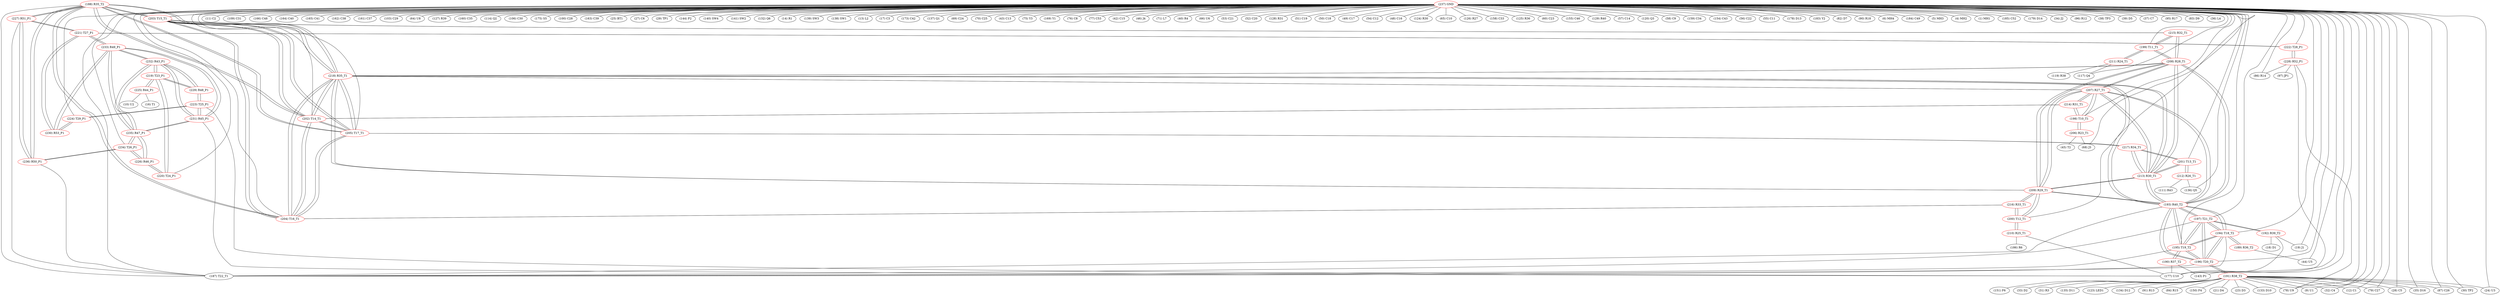 graph {
	188 [label="(188) R35_T2" color=red]
	203 [label="(203) T15_T1"]
	204 [label="(204) T16_T1"]
	202 [label="(202) T14_T1"]
	205 [label="(205) T17_T1"]
	218 [label="(218) R35_T1"]
	227 [label="(227) R51_P1"]
	236 [label="(236) R50_P1"]
	187 [label="(187) T22_T1"]
	189 [label="(189) R36_T2" color=red]
	44 [label="(44) U5"]
	194 [label="(194) T18_T2"]
	190 [label="(190) R37_T2" color=red]
	177 [label="(177) U10"]
	143 [label="(143) P1"]
	195 [label="(195) T19_T2"]
	191 [label="(191) R38_T2" color=red]
	9 [label="(9) U1"]
	133 [label="(133) D10"]
	151 [label="(151) F6"]
	33 [label="(33) D2"]
	32 [label="(32) C4"]
	31 [label="(31) R3"]
	135 [label="(135) D11"]
	123 [label="(123) LED1"]
	134 [label="(134) D12"]
	91 [label="(91) R13"]
	12 [label="(12) C1"]
	78 [label="(78) U9"]
	79 [label="(79) C27"]
	28 [label="(28) C5"]
	84 [label="(84) R15"]
	35 [label="(35) D16"]
	87 [label="(87) C26"]
	150 [label="(150) F4"]
	21 [label="(21) D4"]
	30 [label="(30) TP2"]
	24 [label="(24) U3"]
	23 [label="(23) D3"]
	196 [label="(196) T20_T2"]
	192 [label="(192) R39_T2" color=red]
	18 [label="(18) D1"]
	19 [label="(19) J1"]
	177 [label="(177) U10"]
	197 [label="(197) T21_T2"]
	193 [label="(193) R40_T2" color=red]
	195 [label="(195) T19_T2"]
	196 [label="(196) T20_T2"]
	197 [label="(197) T21_T2"]
	187 [label="(187) T22_T1"]
	194 [label="(194) T18_T2"]
	209 [label="(209) R29_T1"]
	208 [label="(208) R28_T1"]
	213 [label="(213) R30_T1"]
	207 [label="(207) R27_T1"]
	218 [label="(218) R35_T1"]
	194 [label="(194) T18_T2" color=red]
	195 [label="(195) T19_T2"]
	196 [label="(196) T20_T2"]
	197 [label="(197) T21_T2"]
	187 [label="(187) T22_T1"]
	193 [label="(193) R40_T2"]
	189 [label="(189) R36_T2"]
	195 [label="(195) T19_T2" color=red]
	196 [label="(196) T20_T2"]
	197 [label="(197) T21_T2"]
	187 [label="(187) T22_T1"]
	194 [label="(194) T18_T2"]
	193 [label="(193) R40_T2"]
	190 [label="(190) R37_T2"]
	196 [label="(196) T20_T2" color=red]
	195 [label="(195) T19_T2"]
	197 [label="(197) T21_T2"]
	187 [label="(187) T22_T1"]
	194 [label="(194) T18_T2"]
	193 [label="(193) R40_T2"]
	191 [label="(191) R38_T2"]
	197 [label="(197) T21_T2" color=red]
	195 [label="(195) T19_T2"]
	196 [label="(196) T20_T2"]
	187 [label="(187) T22_T1"]
	194 [label="(194) T18_T2"]
	193 [label="(193) R40_T2"]
	192 [label="(192) R39_T2"]
	198 [label="(198) T10_T1" color=red]
	206 [label="(206) R23_T1"]
	207 [label="(207) R27_T1"]
	214 [label="(214) R31_T1"]
	199 [label="(199) T11_T1" color=red]
	211 [label="(211) R24_T1"]
	215 [label="(215) R32_T1"]
	208 [label="(208) R28_T1"]
	200 [label="(200) T12_T1" color=red]
	216 [label="(216) R33_T1"]
	209 [label="(209) R29_T1"]
	210 [label="(210) R25_T1"]
	201 [label="(201) T13_T1" color=red]
	213 [label="(213) R30_T1"]
	217 [label="(217) R34_T1"]
	212 [label="(212) R26_T1"]
	202 [label="(202) T14_T1" color=red]
	203 [label="(203) T15_T1"]
	204 [label="(204) T16_T1"]
	205 [label="(205) T17_T1"]
	188 [label="(188) R35_T2"]
	218 [label="(218) R35_T1"]
	214 [label="(214) R31_T1"]
	203 [label="(203) T15_T1" color=red]
	204 [label="(204) T16_T1"]
	202 [label="(202) T14_T1"]
	205 [label="(205) T17_T1"]
	188 [label="(188) R35_T2"]
	218 [label="(218) R35_T1"]
	215 [label="(215) R32_T1"]
	204 [label="(204) T16_T1" color=red]
	203 [label="(203) T15_T1"]
	202 [label="(202) T14_T1"]
	205 [label="(205) T17_T1"]
	188 [label="(188) R35_T2"]
	218 [label="(218) R35_T1"]
	216 [label="(216) R33_T1"]
	205 [label="(205) T17_T1" color=red]
	203 [label="(203) T15_T1"]
	204 [label="(204) T16_T1"]
	202 [label="(202) T14_T1"]
	188 [label="(188) R35_T2"]
	218 [label="(218) R35_T1"]
	217 [label="(217) R34_T1"]
	206 [label="(206) R23_T1" color=red]
	68 [label="(68) J3"]
	45 [label="(45) T2"]
	198 [label="(198) T10_T1"]
	207 [label="(207) R27_T1" color=red]
	193 [label="(193) R40_T2"]
	209 [label="(209) R29_T1"]
	208 [label="(208) R28_T1"]
	213 [label="(213) R30_T1"]
	218 [label="(218) R35_T1"]
	198 [label="(198) T10_T1"]
	214 [label="(214) R31_T1"]
	208 [label="(208) R28_T1" color=red]
	193 [label="(193) R40_T2"]
	209 [label="(209) R29_T1"]
	213 [label="(213) R30_T1"]
	207 [label="(207) R27_T1"]
	218 [label="(218) R35_T1"]
	215 [label="(215) R32_T1"]
	199 [label="(199) T11_T1"]
	209 [label="(209) R29_T1" color=red]
	193 [label="(193) R40_T2"]
	208 [label="(208) R28_T1"]
	213 [label="(213) R30_T1"]
	207 [label="(207) R27_T1"]
	218 [label="(218) R35_T1"]
	216 [label="(216) R33_T1"]
	200 [label="(200) T12_T1"]
	210 [label="(210) R25_T1" color=red]
	186 [label="(186) R6"]
	177 [label="(177) U10"]
	200 [label="(200) T12_T1"]
	211 [label="(211) R24_T1" color=red]
	117 [label="(117) Q4"]
	119 [label="(119) R38"]
	199 [label="(199) T11_T1"]
	212 [label="(212) R26_T1" color=red]
	111 [label="(111) R43"]
	136 [label="(136) Q5"]
	201 [label="(201) T13_T1"]
	213 [label="(213) R30_T1" color=red]
	193 [label="(193) R40_T2"]
	209 [label="(209) R29_T1"]
	208 [label="(208) R28_T1"]
	207 [label="(207) R27_T1"]
	218 [label="(218) R35_T1"]
	217 [label="(217) R34_T1"]
	201 [label="(201) T13_T1"]
	214 [label="(214) R31_T1" color=red]
	207 [label="(207) R27_T1"]
	198 [label="(198) T10_T1"]
	202 [label="(202) T14_T1"]
	215 [label="(215) R32_T1" color=red]
	203 [label="(203) T15_T1"]
	199 [label="(199) T11_T1"]
	208 [label="(208) R28_T1"]
	216 [label="(216) R33_T1" color=red]
	204 [label="(204) T16_T1"]
	200 [label="(200) T12_T1"]
	209 [label="(209) R29_T1"]
	217 [label="(217) R34_T1" color=red]
	205 [label="(205) T17_T1"]
	213 [label="(213) R30_T1"]
	201 [label="(201) T13_T1"]
	218 [label="(218) R35_T1" color=red]
	203 [label="(203) T15_T1"]
	204 [label="(204) T16_T1"]
	202 [label="(202) T14_T1"]
	205 [label="(205) T17_T1"]
	188 [label="(188) R35_T2"]
	193 [label="(193) R40_T2"]
	209 [label="(209) R29_T1"]
	208 [label="(208) R28_T1"]
	213 [label="(213) R30_T1"]
	207 [label="(207) R27_T1"]
	219 [label="(219) T23_P1" color=red]
	229 [label="(229) R48_P1"]
	232 [label="(232) R43_P1"]
	220 [label="(220) T24_P1"]
	225 [label="(225) R44_P1"]
	220 [label="(220) T24_P1" color=red]
	226 [label="(226) R46_P1"]
	219 [label="(219) T23_P1"]
	221 [label="(221) T27_P1" color=red]
	227 [label="(227) R51_P1"]
	222 [label="(222) T28_P1"]
	230 [label="(230) R53_P1"]
	233 [label="(233) R49_P1"]
	222 [label="(222) T28_P1" color=red]
	228 [label="(228) R52_P1"]
	221 [label="(221) T27_P1"]
	223 [label="(223) T25_P1" color=red]
	224 [label="(224) T29_P1"]
	229 [label="(229) R48_P1"]
	231 [label="(231) R45_P1"]
	177 [label="(177) U10"]
	224 [label="(224) T29_P1" color=red]
	223 [label="(223) T25_P1"]
	230 [label="(230) R53_P1"]
	225 [label="(225) R44_P1" color=red]
	10 [label="(10) U2"]
	16 [label="(16) T1"]
	219 [label="(219) T23_P1"]
	226 [label="(226) R46_P1" color=red]
	234 [label="(234) T26_P1"]
	235 [label="(235) R47_P1"]
	220 [label="(220) T24_P1"]
	227 [label="(227) R51_P1" color=red]
	221 [label="(221) T27_P1"]
	236 [label="(236) R50_P1"]
	187 [label="(187) T22_T1"]
	188 [label="(188) R35_T2"]
	228 [label="(228) R52_P1" color=red]
	97 [label="(97) JP1"]
	86 [label="(86) R14"]
	177 [label="(177) U10"]
	78 [label="(78) U9"]
	222 [label="(222) T28_P1"]
	229 [label="(229) R48_P1" color=red]
	223 [label="(223) T25_P1"]
	219 [label="(219) T23_P1"]
	232 [label="(232) R43_P1"]
	230 [label="(230) R53_P1" color=red]
	224 [label="(224) T29_P1"]
	221 [label="(221) T27_P1"]
	233 [label="(233) R49_P1"]
	231 [label="(231) R45_P1" color=red]
	235 [label="(235) R47_P1"]
	232 [label="(232) R43_P1"]
	233 [label="(233) R49_P1"]
	223 [label="(223) T25_P1"]
	177 [label="(177) U10"]
	232 [label="(232) R43_P1" color=red]
	229 [label="(229) R48_P1"]
	219 [label="(219) T23_P1"]
	235 [label="(235) R47_P1"]
	231 [label="(231) R45_P1"]
	233 [label="(233) R49_P1"]
	233 [label="(233) R49_P1" color=red]
	235 [label="(235) R47_P1"]
	231 [label="(231) R45_P1"]
	232 [label="(232) R43_P1"]
	221 [label="(221) T27_P1"]
	230 [label="(230) R53_P1"]
	234 [label="(234) T26_P1" color=red]
	236 [label="(236) R50_P1"]
	226 [label="(226) R46_P1"]
	235 [label="(235) R47_P1"]
	235 [label="(235) R47_P1" color=red]
	231 [label="(231) R45_P1"]
	232 [label="(232) R43_P1"]
	233 [label="(233) R49_P1"]
	234 [label="(234) T26_P1"]
	226 [label="(226) R46_P1"]
	236 [label="(236) R50_P1" color=red]
	234 [label="(234) T26_P1"]
	227 [label="(227) R51_P1"]
	187 [label="(187) T22_T1"]
	188 [label="(188) R35_T2"]
	237 [label="(237) GND" color=red]
	11 [label="(11) C2"]
	109 [label="(109) C31"]
	166 [label="(166) C48"]
	164 [label="(164) C40"]
	165 [label="(165) C41"]
	162 [label="(162) C38"]
	161 [label="(161) C37"]
	103 [label="(103) C29"]
	64 [label="(64) U8"]
	127 [label="(127) R39"]
	160 [label="(160) C35"]
	114 [label="(114) Q2"]
	106 [label="(106) C30"]
	175 [label="(175) S5"]
	100 [label="(100) C28"]
	163 [label="(163) C39"]
	25 [label="(25) BT1"]
	24 [label="(24) U3"]
	27 [label="(27) C6"]
	177 [label="(177) U10"]
	30 [label="(30) TP2"]
	28 [label="(28) C5"]
	29 [label="(29) TP1"]
	144 [label="(144) P2"]
	140 [label="(140) SW4"]
	141 [label="(141) SW2"]
	132 [label="(132) Q6"]
	9 [label="(9) U1"]
	14 [label="(14) R1"]
	139 [label="(139) SW3"]
	138 [label="(138) SW1"]
	13 [label="(13) L2"]
	12 [label="(12) C1"]
	17 [label="(17) C3"]
	173 [label="(173) C42"]
	136 [label="(136) Q5"]
	137 [label="(137) Q1"]
	19 [label="(19) J1"]
	69 [label="(69) C24"]
	70 [label="(70) C25"]
	44 [label="(44) U5"]
	43 [label="(43) C13"]
	75 [label="(75) Y3"]
	68 [label="(68) J3"]
	169 [label="(169) Y1"]
	76 [label="(76) C8"]
	77 [label="(77) C53"]
	42 [label="(42) C15"]
	46 [label="(46) J4"]
	71 [label="(71) L7"]
	40 [label="(40) R4"]
	66 [label="(66) U6"]
	53 [label="(53) C21"]
	52 [label="(52) C20"]
	128 [label="(128) R31"]
	51 [label="(51) C19"]
	50 [label="(50) C18"]
	49 [label="(49) C17"]
	54 [label="(54) C12"]
	48 [label="(48) C16"]
	117 [label="(117) Q4"]
	124 [label="(124) R30"]
	65 [label="(65) C10"]
	126 [label="(126) R27"]
	158 [label="(158) C33"]
	125 [label="(125) R36"]
	60 [label="(60) C23"]
	155 [label="(155) C46"]
	129 [label="(129) R40"]
	57 [label="(57) C14"]
	120 [label="(120) Q3"]
	58 [label="(58) C9"]
	159 [label="(159) C34"]
	154 [label="(154) C43"]
	56 [label="(56) C22"]
	55 [label="(55) C11"]
	143 [label="(143) P1"]
	178 [label="(178) D13"]
	183 [label="(183) Y2"]
	78 [label="(78) U9"]
	79 [label="(79) C27"]
	82 [label="(82) D7"]
	86 [label="(86) R14"]
	87 [label="(87) C26"]
	90 [label="(90) R18"]
	6 [label="(6) MH4"]
	184 [label="(184) C49"]
	5 [label="(5) MH3"]
	4 [label="(4) MH2"]
	1 [label="(1) MH1"]
	185 [label="(185) C52"]
	179 [label="(179) D14"]
	35 [label="(35) D16"]
	34 [label="(34) J2"]
	96 [label="(96) R12"]
	32 [label="(32) C4"]
	38 [label="(38) TP3"]
	39 [label="(39) D5"]
	37 [label="(37) C7"]
	95 [label="(95) R17"]
	83 [label="(83) D9"]
	36 [label="(36) L4"]
	201 [label="(201) T13_T1"]
	194 [label="(194) T18_T2"]
	195 [label="(195) T19_T2"]
	200 [label="(200) T12_T1"]
	203 [label="(203) T15_T1"]
	202 [label="(202) T14_T1"]
	196 [label="(196) T20_T2"]
	197 [label="(197) T21_T2"]
	199 [label="(199) T11_T1"]
	198 [label="(198) T10_T1"]
	187 [label="(187) T22_T1"]
	204 [label="(204) T16_T1"]
	205 [label="(205) T17_T1"]
	234 [label="(234) T26_P1"]
	220 [label="(220) T24_P1"]
	224 [label="(224) T29_P1"]
	222 [label="(222) T28_P1"]
	188 -- 203
	188 -- 204
	188 -- 202
	188 -- 205
	188 -- 218
	188 -- 227
	188 -- 236
	188 -- 187
	189 -- 44
	189 -- 194
	190 -- 177
	190 -- 143
	190 -- 195
	191 -- 9
	191 -- 133
	191 -- 151
	191 -- 33
	191 -- 32
	191 -- 31
	191 -- 135
	191 -- 123
	191 -- 134
	191 -- 91
	191 -- 12
	191 -- 78
	191 -- 79
	191 -- 28
	191 -- 84
	191 -- 35
	191 -- 87
	191 -- 150
	191 -- 21
	191 -- 30
	191 -- 24
	191 -- 23
	191 -- 196
	192 -- 18
	192 -- 19
	192 -- 177
	192 -- 197
	193 -- 195
	193 -- 196
	193 -- 197
	193 -- 187
	193 -- 194
	193 -- 209
	193 -- 208
	193 -- 213
	193 -- 207
	193 -- 218
	194 -- 195
	194 -- 196
	194 -- 197
	194 -- 187
	194 -- 193
	194 -- 189
	195 -- 196
	195 -- 197
	195 -- 187
	195 -- 194
	195 -- 193
	195 -- 190
	196 -- 195
	196 -- 197
	196 -- 187
	196 -- 194
	196 -- 193
	196 -- 191
	197 -- 195
	197 -- 196
	197 -- 187
	197 -- 194
	197 -- 193
	197 -- 192
	198 -- 206
	198 -- 207
	198 -- 214
	199 -- 211
	199 -- 215
	199 -- 208
	200 -- 216
	200 -- 209
	200 -- 210
	201 -- 213
	201 -- 217
	201 -- 212
	202 -- 203
	202 -- 204
	202 -- 205
	202 -- 188
	202 -- 218
	202 -- 214
	203 -- 204
	203 -- 202
	203 -- 205
	203 -- 188
	203 -- 218
	203 -- 215
	204 -- 203
	204 -- 202
	204 -- 205
	204 -- 188
	204 -- 218
	204 -- 216
	205 -- 203
	205 -- 204
	205 -- 202
	205 -- 188
	205 -- 218
	205 -- 217
	206 -- 68
	206 -- 45
	206 -- 198
	207 -- 193
	207 -- 209
	207 -- 208
	207 -- 213
	207 -- 218
	207 -- 198
	207 -- 214
	208 -- 193
	208 -- 209
	208 -- 213
	208 -- 207
	208 -- 218
	208 -- 215
	208 -- 199
	209 -- 193
	209 -- 208
	209 -- 213
	209 -- 207
	209 -- 218
	209 -- 216
	209 -- 200
	210 -- 186
	210 -- 177
	210 -- 200
	211 -- 117
	211 -- 119
	211 -- 199
	212 -- 111
	212 -- 136
	212 -- 201
	213 -- 193
	213 -- 209
	213 -- 208
	213 -- 207
	213 -- 218
	213 -- 217
	213 -- 201
	214 -- 207
	214 -- 198
	214 -- 202
	215 -- 203
	215 -- 199
	215 -- 208
	216 -- 204
	216 -- 200
	216 -- 209
	217 -- 205
	217 -- 213
	217 -- 201
	218 -- 203
	218 -- 204
	218 -- 202
	218 -- 205
	218 -- 188
	218 -- 193
	218 -- 209
	218 -- 208
	218 -- 213
	218 -- 207
	219 -- 229
	219 -- 232
	219 -- 220
	219 -- 225
	220 -- 226
	220 -- 219
	221 -- 227
	221 -- 222
	221 -- 230
	221 -- 233
	222 -- 228
	222 -- 221
	223 -- 224
	223 -- 229
	223 -- 231
	223 -- 177
	224 -- 223
	224 -- 230
	225 -- 10
	225 -- 16
	225 -- 219
	226 -- 234
	226 -- 235
	226 -- 220
	227 -- 221
	227 -- 236
	227 -- 187
	227 -- 188
	228 -- 97
	228 -- 86
	228 -- 177
	228 -- 78
	228 -- 222
	229 -- 223
	229 -- 219
	229 -- 232
	230 -- 224
	230 -- 221
	230 -- 233
	231 -- 235
	231 -- 232
	231 -- 233
	231 -- 223
	231 -- 177
	232 -- 229
	232 -- 219
	232 -- 235
	232 -- 231
	232 -- 233
	233 -- 235
	233 -- 231
	233 -- 232
	233 -- 221
	233 -- 230
	234 -- 236
	234 -- 226
	234 -- 235
	235 -- 231
	235 -- 232
	235 -- 233
	235 -- 234
	235 -- 226
	236 -- 234
	236 -- 227
	236 -- 187
	236 -- 188
	237 -- 11
	237 -- 109
	237 -- 166
	237 -- 164
	237 -- 165
	237 -- 162
	237 -- 161
	237 -- 103
	237 -- 64
	237 -- 127
	237 -- 160
	237 -- 114
	237 -- 106
	237 -- 175
	237 -- 100
	237 -- 163
	237 -- 25
	237 -- 24
	237 -- 27
	237 -- 177
	237 -- 30
	237 -- 28
	237 -- 29
	237 -- 144
	237 -- 140
	237 -- 141
	237 -- 132
	237 -- 9
	237 -- 14
	237 -- 139
	237 -- 138
	237 -- 13
	237 -- 12
	237 -- 17
	237 -- 173
	237 -- 136
	237 -- 137
	237 -- 19
	237 -- 69
	237 -- 70
	237 -- 44
	237 -- 43
	237 -- 75
	237 -- 68
	237 -- 169
	237 -- 76
	237 -- 77
	237 -- 42
	237 -- 46
	237 -- 71
	237 -- 40
	237 -- 66
	237 -- 53
	237 -- 52
	237 -- 128
	237 -- 51
	237 -- 50
	237 -- 49
	237 -- 54
	237 -- 48
	237 -- 117
	237 -- 124
	237 -- 65
	237 -- 126
	237 -- 158
	237 -- 125
	237 -- 60
	237 -- 155
	237 -- 129
	237 -- 57
	237 -- 120
	237 -- 58
	237 -- 159
	237 -- 154
	237 -- 56
	237 -- 55
	237 -- 143
	237 -- 178
	237 -- 183
	237 -- 78
	237 -- 79
	237 -- 82
	237 -- 86
	237 -- 87
	237 -- 90
	237 -- 6
	237 -- 184
	237 -- 5
	237 -- 4
	237 -- 1
	237 -- 185
	237 -- 179
	237 -- 35
	237 -- 34
	237 -- 96
	237 -- 32
	237 -- 38
	237 -- 39
	237 -- 37
	237 -- 95
	237 -- 83
	237 -- 36
	237 -- 201
	237 -- 194
	237 -- 195
	237 -- 200
	237 -- 203
	237 -- 202
	237 -- 196
	237 -- 197
	237 -- 199
	237 -- 198
	237 -- 187
	237 -- 204
	237 -- 205
	237 -- 234
	237 -- 220
	237 -- 224
	237 -- 222
}